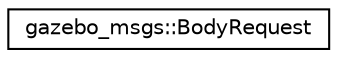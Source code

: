 digraph "Graphical Class Hierarchy"
{
  edge [fontname="Helvetica",fontsize="10",labelfontname="Helvetica",labelfontsize="10"];
  node [fontname="Helvetica",fontsize="10",shape=record];
  rankdir="LR";
  Node1 [label="gazebo_msgs::BodyRequest",height=0.2,width=0.4,color="black", fillcolor="white", style="filled",URL="$classgazebo__msgs_1_1_body_request.html"];
}

